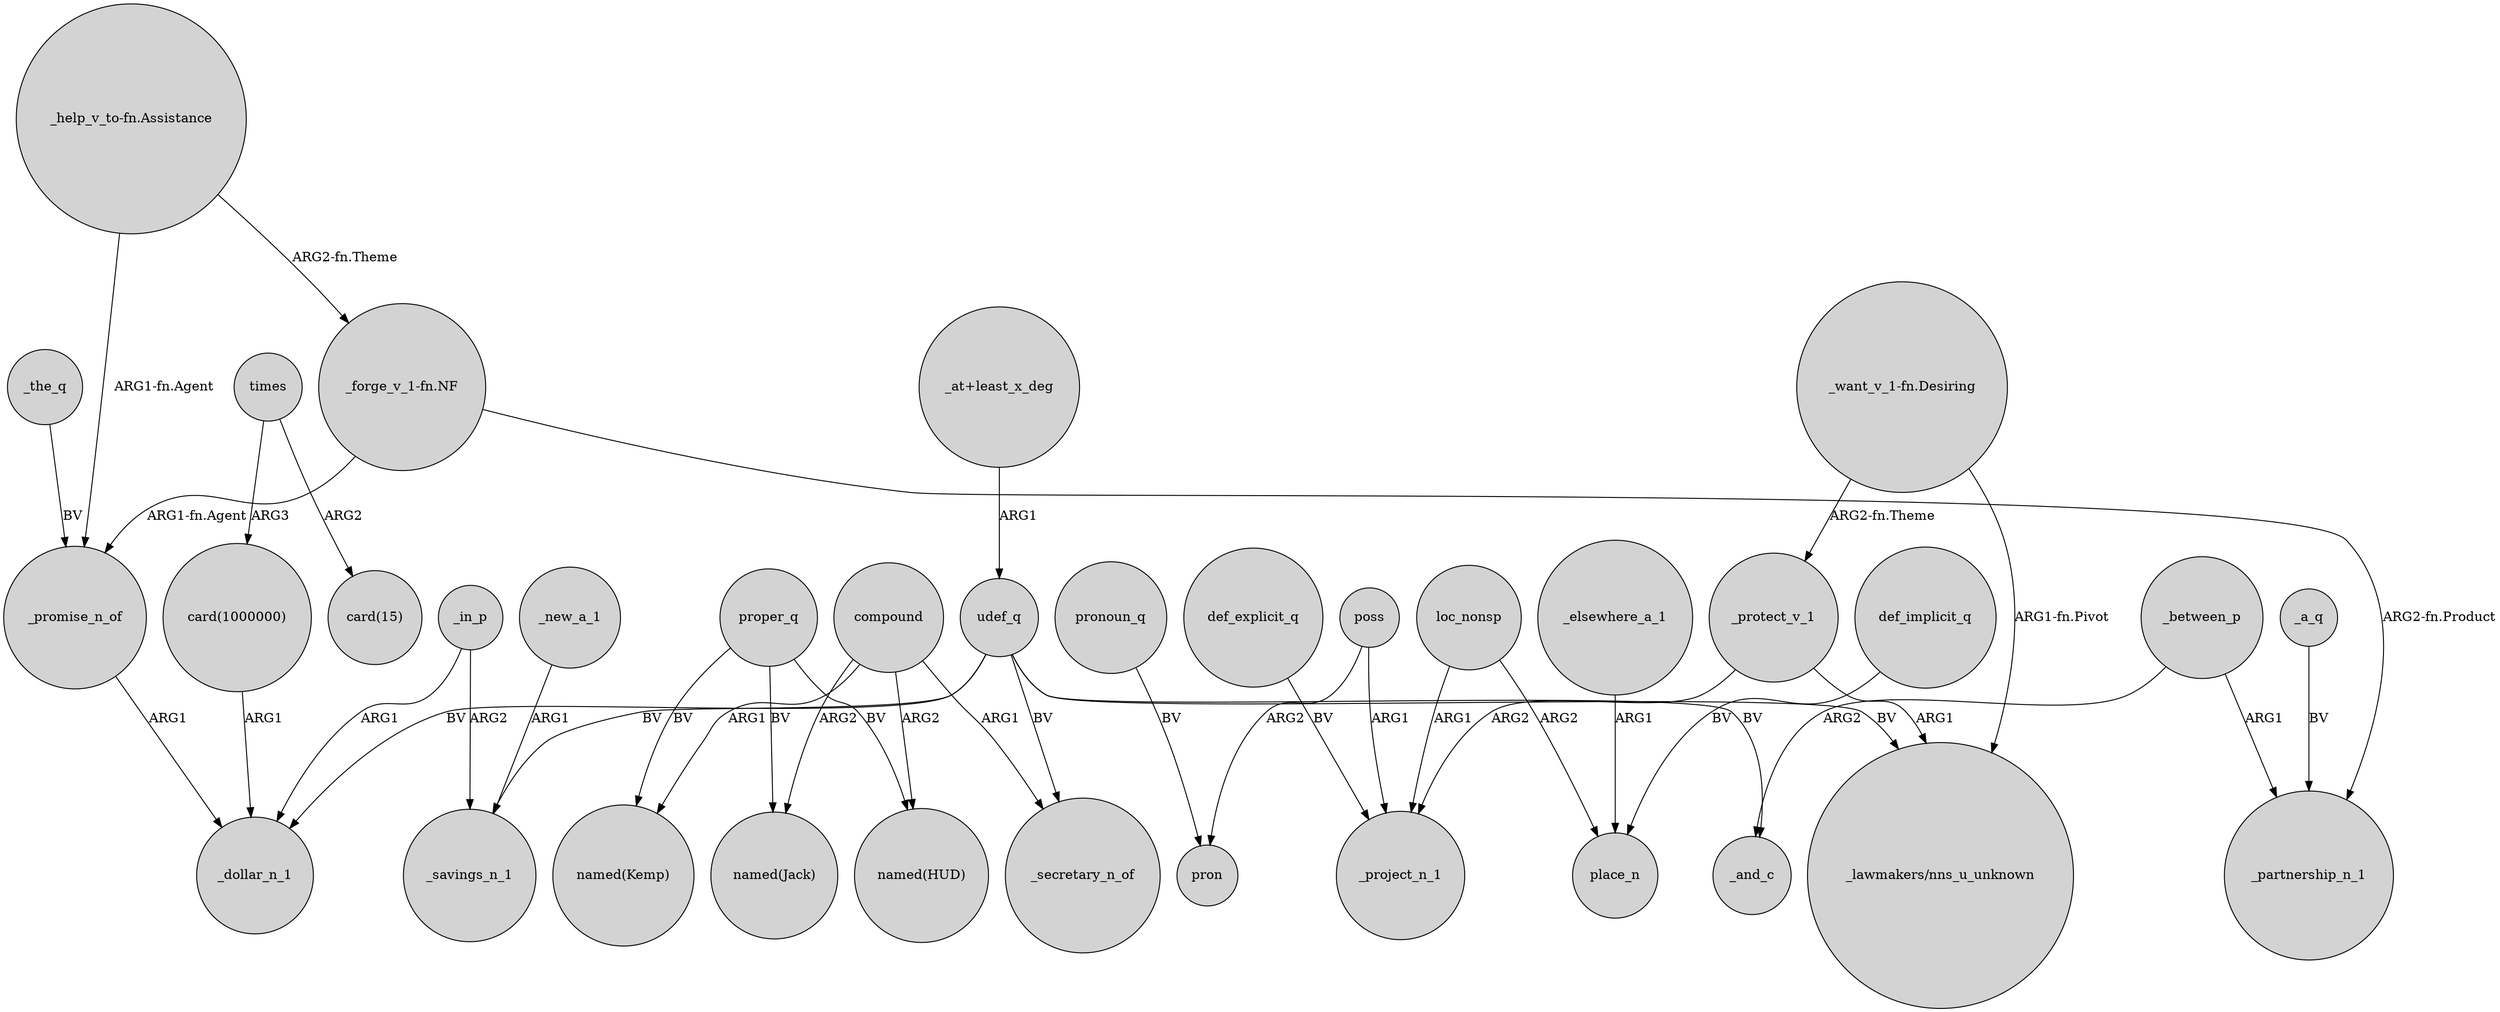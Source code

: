 digraph {
	node [shape=circle style=filled]
	"card(1000000)" -> _dollar_n_1 [label=ARG1]
	proper_q -> "named(Kemp)" [label=BV]
	udef_q -> _secretary_n_of [label=BV]
	_in_p -> _savings_n_1 [label=ARG2]
	"_want_v_1-fn.Desiring" -> "_lawmakers/nns_u_unknown" [label="ARG1-fn.Pivot"]
	poss -> pron [label=ARG2]
	proper_q -> "named(HUD)" [label=BV]
	poss -> _project_n_1 [label=ARG1]
	"_forge_v_1-fn.NF" -> _promise_n_of [label="ARG1-fn.Agent"]
	udef_q -> "_lawmakers/nns_u_unknown" [label=BV]
	"_forge_v_1-fn.NF" -> _partnership_n_1 [label="ARG2-fn.Product"]
	_between_p -> _partnership_n_1 [label=ARG1]
	times -> "card(15)" [label=ARG2]
	compound -> "named(Kemp)" [label=ARG1]
	udef_q -> _savings_n_1 [label=BV]
	def_implicit_q -> place_n [label=BV]
	"_at+least_x_deg" -> udef_q [label=ARG1]
	_new_a_1 -> _savings_n_1 [label=ARG1]
	compound -> "named(Jack)" [label=ARG2]
	def_explicit_q -> _project_n_1 [label=BV]
	_protect_v_1 -> _project_n_1 [label=ARG2]
	pronoun_q -> pron [label=BV]
	_the_q -> _promise_n_of [label=BV]
	_a_q -> _partnership_n_1 [label=BV]
	loc_nonsp -> _project_n_1 [label=ARG1]
	_elsewhere_a_1 -> place_n [label=ARG1]
	times -> "card(1000000)" [label=ARG3]
	_between_p -> _and_c [label=ARG2]
	"_want_v_1-fn.Desiring" -> _protect_v_1 [label="ARG2-fn.Theme"]
	proper_q -> "named(Jack)" [label=BV]
	compound -> "named(HUD)" [label=ARG2]
	loc_nonsp -> place_n [label=ARG2]
	_in_p -> _dollar_n_1 [label=ARG1]
	_protect_v_1 -> "_lawmakers/nns_u_unknown" [label=ARG1]
	"_help_v_to-fn.Assistance" -> "_forge_v_1-fn.NF" [label="ARG2-fn.Theme"]
	"_help_v_to-fn.Assistance" -> _promise_n_of [label="ARG1-fn.Agent"]
	udef_q -> _and_c [label=BV]
	compound -> _secretary_n_of [label=ARG1]
	_promise_n_of -> _dollar_n_1 [label=ARG1]
	udef_q -> _dollar_n_1 [label=BV]
}
